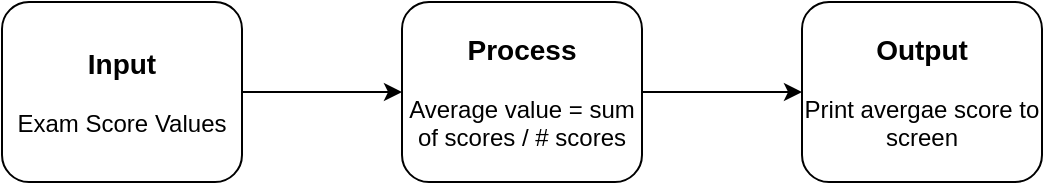 <mxfile version="15.4.3"><diagram id="MgY6bgfMzf_Y_e0ksydO" name="Page-1"><mxGraphModel dx="788" dy="381" grid="1" gridSize="10" guides="1" tooltips="1" connect="1" arrows="1" fold="1" page="1" pageScale="1" pageWidth="850" pageHeight="1100" math="0" shadow="0"><root><mxCell id="0"/><mxCell id="1" parent="0"/><mxCell id="zF4WASBFdmdVK7GKB_CA-4" value="" style="edgeStyle=orthogonalEdgeStyle;rounded=0;orthogonalLoop=1;jettySize=auto;html=1;" edge="1" parent="1" source="zF4WASBFdmdVK7GKB_CA-1" target="zF4WASBFdmdVK7GKB_CA-2"><mxGeometry relative="1" as="geometry"/></mxCell><mxCell id="zF4WASBFdmdVK7GKB_CA-1" value="&lt;div&gt;&lt;font size=&quot;1&quot;&gt;&lt;b style=&quot;font-size: 14px&quot;&gt;Input&lt;/b&gt;&lt;/font&gt;&lt;/div&gt;&lt;div&gt;&lt;br&gt;&lt;/div&gt;&lt;div&gt;Exam Score Values&lt;br&gt;&lt;/div&gt;" style="rounded=1;whiteSpace=wrap;html=1;" vertex="1" parent="1"><mxGeometry x="190" y="215" width="120" height="90" as="geometry"/></mxCell><mxCell id="zF4WASBFdmdVK7GKB_CA-5" value="" style="edgeStyle=orthogonalEdgeStyle;rounded=0;orthogonalLoop=1;jettySize=auto;html=1;" edge="1" parent="1" source="zF4WASBFdmdVK7GKB_CA-2" target="zF4WASBFdmdVK7GKB_CA-3"><mxGeometry relative="1" as="geometry"/></mxCell><mxCell id="zF4WASBFdmdVK7GKB_CA-2" value="&lt;div&gt;&lt;font style=&quot;font-size: 14px&quot;&gt;&lt;b&gt;Process&lt;/b&gt;&lt;br&gt;&lt;/font&gt;&lt;/div&gt;&lt;div&gt;&lt;br&gt;&lt;/div&gt;&lt;div&gt;Average value = sum of scores / # scores&lt;br&gt;&lt;font style=&quot;font-size: 14px&quot;&gt;&lt;/font&gt;&lt;/div&gt;" style="rounded=1;whiteSpace=wrap;html=1;" vertex="1" parent="1"><mxGeometry x="390" y="215" width="120" height="90" as="geometry"/></mxCell><mxCell id="zF4WASBFdmdVK7GKB_CA-3" value="&lt;div&gt;&lt;font style=&quot;font-size: 14px&quot;&gt;&lt;b&gt;Output&lt;/b&gt;&lt;br&gt;&lt;/font&gt;&lt;/div&gt;&lt;div&gt;&lt;br&gt;&lt;/div&gt;&lt;div&gt;Print avergae score to screen&lt;br&gt;&lt;font style=&quot;font-size: 14px&quot;&gt;&lt;/font&gt;&lt;/div&gt;" style="rounded=1;whiteSpace=wrap;html=1;" vertex="1" parent="1"><mxGeometry x="590" y="215" width="120" height="90" as="geometry"/></mxCell></root></mxGraphModel></diagram></mxfile>